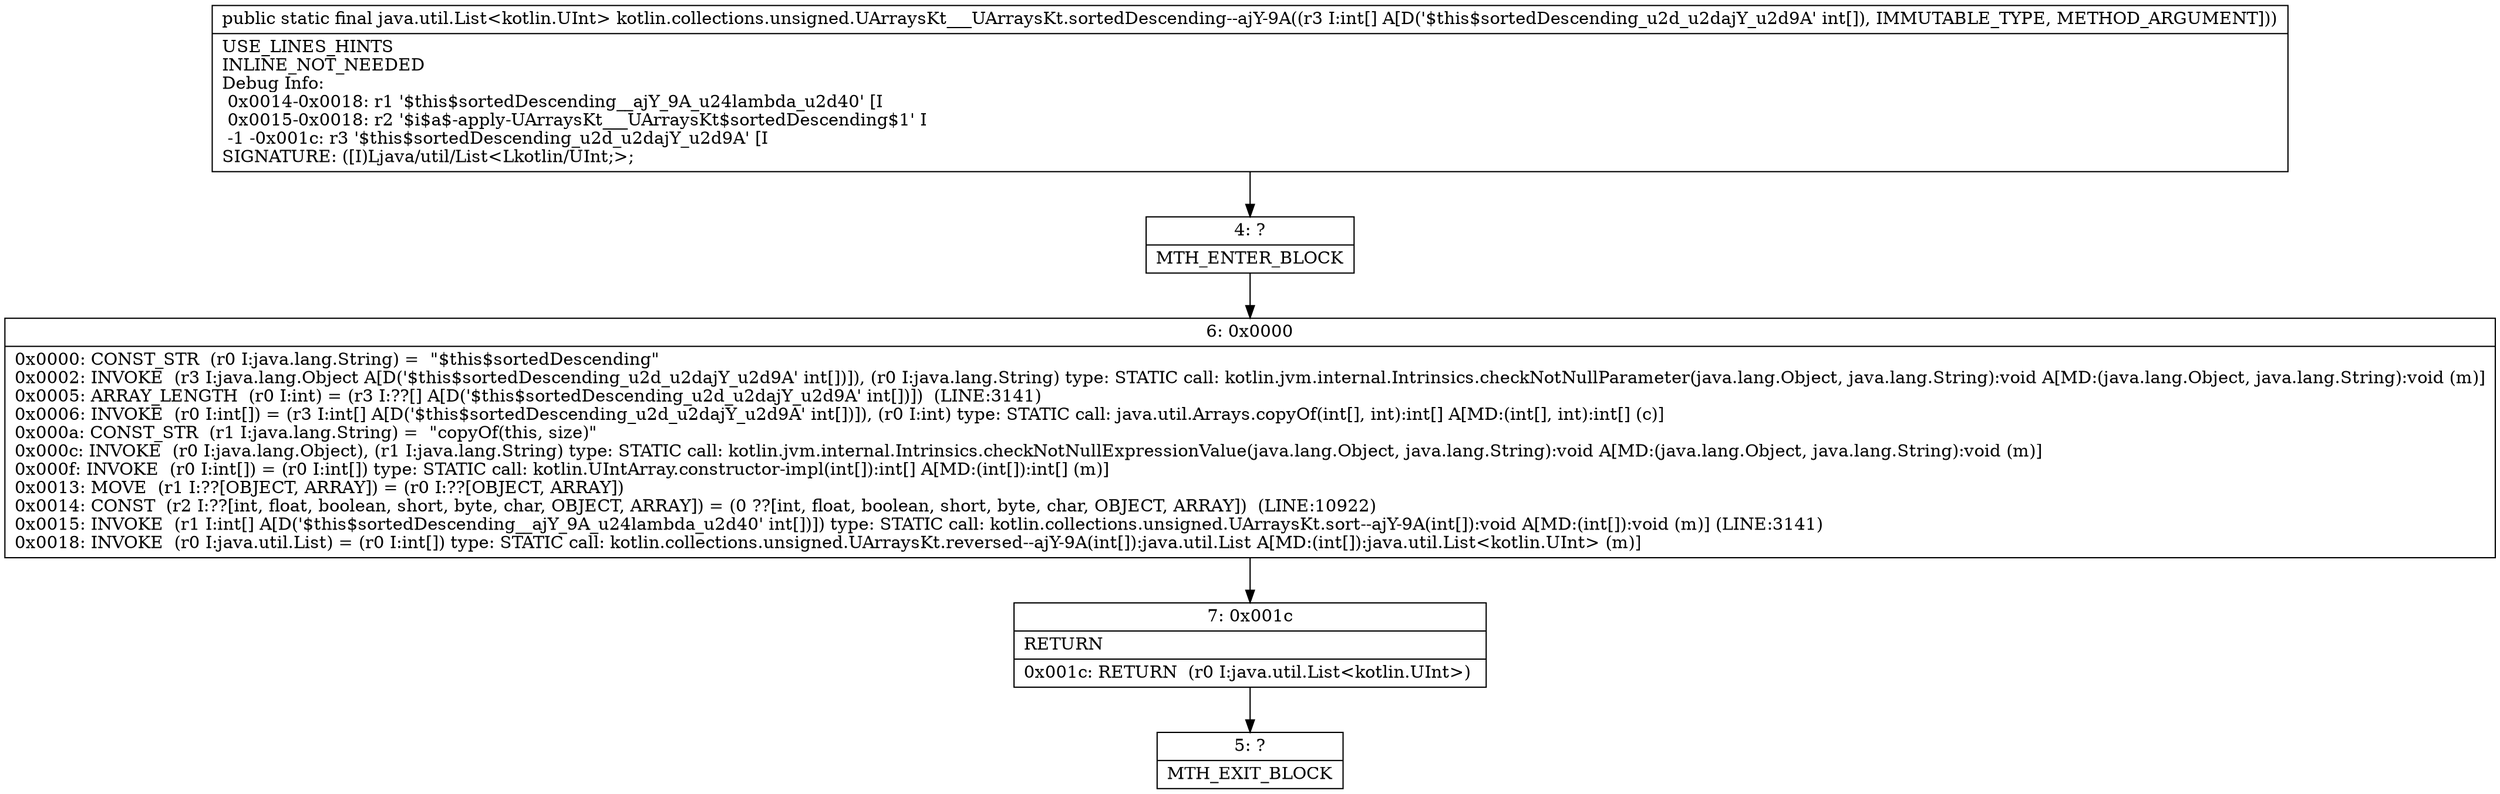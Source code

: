 digraph "CFG forkotlin.collections.unsigned.UArraysKt___UArraysKt.sortedDescending\-\-ajY\-9A([I)Ljava\/util\/List;" {
Node_4 [shape=record,label="{4\:\ ?|MTH_ENTER_BLOCK\l}"];
Node_6 [shape=record,label="{6\:\ 0x0000|0x0000: CONST_STR  (r0 I:java.lang.String) =  \"$this$sortedDescending\" \l0x0002: INVOKE  (r3 I:java.lang.Object A[D('$this$sortedDescending_u2d_u2dajY_u2d9A' int[])]), (r0 I:java.lang.String) type: STATIC call: kotlin.jvm.internal.Intrinsics.checkNotNullParameter(java.lang.Object, java.lang.String):void A[MD:(java.lang.Object, java.lang.String):void (m)]\l0x0005: ARRAY_LENGTH  (r0 I:int) = (r3 I:??[] A[D('$this$sortedDescending_u2d_u2dajY_u2d9A' int[])])  (LINE:3141)\l0x0006: INVOKE  (r0 I:int[]) = (r3 I:int[] A[D('$this$sortedDescending_u2d_u2dajY_u2d9A' int[])]), (r0 I:int) type: STATIC call: java.util.Arrays.copyOf(int[], int):int[] A[MD:(int[], int):int[] (c)]\l0x000a: CONST_STR  (r1 I:java.lang.String) =  \"copyOf(this, size)\" \l0x000c: INVOKE  (r0 I:java.lang.Object), (r1 I:java.lang.String) type: STATIC call: kotlin.jvm.internal.Intrinsics.checkNotNullExpressionValue(java.lang.Object, java.lang.String):void A[MD:(java.lang.Object, java.lang.String):void (m)]\l0x000f: INVOKE  (r0 I:int[]) = (r0 I:int[]) type: STATIC call: kotlin.UIntArray.constructor\-impl(int[]):int[] A[MD:(int[]):int[] (m)]\l0x0013: MOVE  (r1 I:??[OBJECT, ARRAY]) = (r0 I:??[OBJECT, ARRAY]) \l0x0014: CONST  (r2 I:??[int, float, boolean, short, byte, char, OBJECT, ARRAY]) = (0 ??[int, float, boolean, short, byte, char, OBJECT, ARRAY])  (LINE:10922)\l0x0015: INVOKE  (r1 I:int[] A[D('$this$sortedDescending__ajY_9A_u24lambda_u2d40' int[])]) type: STATIC call: kotlin.collections.unsigned.UArraysKt.sort\-\-ajY\-9A(int[]):void A[MD:(int[]):void (m)] (LINE:3141)\l0x0018: INVOKE  (r0 I:java.util.List) = (r0 I:int[]) type: STATIC call: kotlin.collections.unsigned.UArraysKt.reversed\-\-ajY\-9A(int[]):java.util.List A[MD:(int[]):java.util.List\<kotlin.UInt\> (m)]\l}"];
Node_7 [shape=record,label="{7\:\ 0x001c|RETURN\l|0x001c: RETURN  (r0 I:java.util.List\<kotlin.UInt\>) \l}"];
Node_5 [shape=record,label="{5\:\ ?|MTH_EXIT_BLOCK\l}"];
MethodNode[shape=record,label="{public static final java.util.List\<kotlin.UInt\> kotlin.collections.unsigned.UArraysKt___UArraysKt.sortedDescending\-\-ajY\-9A((r3 I:int[] A[D('$this$sortedDescending_u2d_u2dajY_u2d9A' int[]), IMMUTABLE_TYPE, METHOD_ARGUMENT]))  | USE_LINES_HINTS\lINLINE_NOT_NEEDED\lDebug Info:\l  0x0014\-0x0018: r1 '$this$sortedDescending__ajY_9A_u24lambda_u2d40' [I\l  0x0015\-0x0018: r2 '$i$a$\-apply\-UArraysKt___UArraysKt$sortedDescending$1' I\l  \-1 \-0x001c: r3 '$this$sortedDescending_u2d_u2dajY_u2d9A' [I\lSIGNATURE: ([I)Ljava\/util\/List\<Lkotlin\/UInt;\>;\l}"];
MethodNode -> Node_4;Node_4 -> Node_6;
Node_6 -> Node_7;
Node_7 -> Node_5;
}


